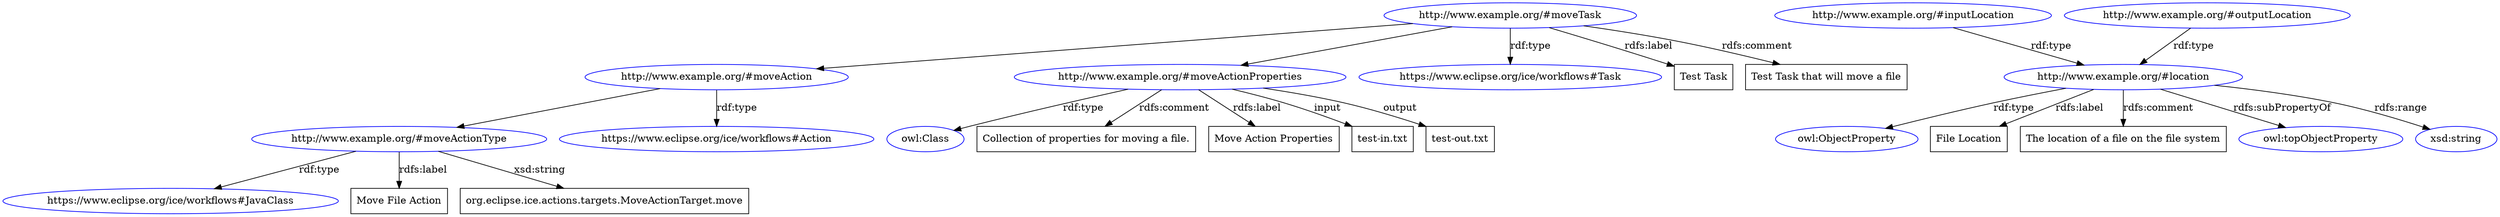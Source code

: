 digraph {
  charset="utf-8";

  // Edges
  "Rhttp://www.example.org/#moveActionType" -> "Rhttps://www.eclipse.org/ice/workflows#JavaClass" [label="rdf:type"];
  "Rhttp://www.example.org/#moveActionType" -> "LMove File Action" [label="rdfs:label"];
  "Rhttp://www.example.org/#moveActionType" -> "Lorg.eclipse.ice.actions.targets.MoveActionTarget.move" [label="xsd:string"];
  "Rhttp://www.example.org/#moveAction" -> "Rhttps://www.eclipse.org/ice/workflows#Action" [label="rdf:type"];
  "Rhttp://www.example.org/#moveAction" -> "Rhttp://www.example.org/#moveActionType" [label=""];
  "Rhttp://www.example.org/#location" -> "Rhttp://www.w3.org/2002/07/owl#ObjectProperty" [label="rdf:type"];
  "Rhttp://www.example.org/#location" -> "LFile Location" [label="rdfs:label"];
  "Rhttp://www.example.org/#location" -> "LThe location of a file on the file system" [label="rdfs:comment"];
  "Rhttp://www.example.org/#location" -> "Rhttp://www.w3.org/2002/07/owl#topObjectProperty" [label="rdfs:subPropertyOf"];
  "Rhttp://www.example.org/#location" -> "Rhttp://www.w3.org/2001/XMLSchema#string" [label="rdfs:range"];
  "Rhttp://www.example.org/#inputLocation" -> "Rhttp://www.example.org/#location" [label="rdf:type"];
  "Rhttp://www.example.org/#outputLocation" -> "Rhttp://www.example.org/#location" [label="rdf:type"];
  "Rhttp://www.example.org/#moveActionProperties" -> "Rhttp://www.w3.org/2002/07/owl#Class" [label="rdf:type"];
  "Rhttp://www.example.org/#moveActionProperties" -> "LCollection of properties for moving a file." [label="rdfs:comment"];
  "Rhttp://www.example.org/#moveActionProperties" -> "LMove Action Properties" [label="rdfs:label"];
  "Rhttp://www.example.org/#moveActionProperties" -> "Ltest-in.txt" [label="input"];
  "Rhttp://www.example.org/#moveActionProperties" -> "Ltest-out.txt" [label="output"];
  "Rhttp://www.example.org/#moveTask" -> "Rhttps://www.eclipse.org/ice/workflows#Task" [label="rdf:type"];
  "Rhttp://www.example.org/#moveTask" -> "LTest Task" [label="rdfs:label"];
  "Rhttp://www.example.org/#moveTask" -> "LTest Task that will move a file" [label="rdfs:comment"];
  "Rhttp://www.example.org/#moveTask" -> "Rhttp://www.example.org/#moveAction" [label=""];
  "Rhttp://www.example.org/#moveTask" -> "Rhttp://www.example.org/#moveActionProperties" [label=""];

  // Nodes
  "LCollection of properties for moving a file." [label="Collection of properties for moving a file.",shape=record];
  "LFile Location" [label="File Location",shape=record];
  "LMove Action Properties" [label="Move Action Properties",shape=record];
  "LMove File Action" [label="Move File Action",shape=record];
  "LTest Task" [label="Test Task",shape=record];
  "LTest Task that will move a file" [label="Test Task that will move a file",shape=record];
  "LThe location of a file on the file system" [label="The location of a file on the file system",shape=record];
  "Lorg.eclipse.ice.actions.targets.MoveActionTarget.move" [label="org.eclipse.ice.actions.targets.MoveActionTarget.move",shape=record];
  "Ltest-in.txt" [label="test-in.txt",shape=record];
  "Ltest-out.txt" [label="test-out.txt",shape=record];
  "Rhttp://www.example.org/#inputLocation" [URL="http://www.example.org/#inputLocation",label="http://www.example.org/#inputLocation",shape=ellipse,color=blue];
  "Rhttp://www.example.org/#location" [URL="http://www.example.org/#location",label="http://www.example.org/#location",shape=ellipse,color=blue];
  "Rhttp://www.example.org/#moveAction" [URL="http://www.example.org/#moveAction",label="http://www.example.org/#moveAction",shape=ellipse,color=blue];
  "Rhttp://www.example.org/#moveActionProperties" [URL="http://www.example.org/#moveActionProperties",label="http://www.example.org/#moveActionProperties",shape=ellipse,color=blue];
  "Rhttp://www.example.org/#moveActionType" [URL="http://www.example.org/#moveActionType",label="http://www.example.org/#moveActionType",shape=ellipse,color=blue];
  "Rhttp://www.example.org/#moveTask" [URL="http://www.example.org/#moveTask",label="http://www.example.org/#moveTask",shape=ellipse,color=blue];
  "Rhttp://www.example.org/#outputLocation" [URL="http://www.example.org/#outputLocation",label="http://www.example.org/#outputLocation",shape=ellipse,color=blue];
  "Rhttp://www.w3.org/2001/XMLSchema#string" [URL="http://www.w3.org/2001/XMLSchema#string",label="xsd:string",shape=ellipse,color=blue];
  "Rhttp://www.w3.org/2002/07/owl#Class" [URL="http://www.w3.org/2002/07/owl#Class",label="owl:Class",shape=ellipse,color=blue];
  "Rhttp://www.w3.org/2002/07/owl#ObjectProperty" [URL="http://www.w3.org/2002/07/owl#ObjectProperty",label="owl:ObjectProperty",shape=ellipse,color=blue];
  "Rhttp://www.w3.org/2002/07/owl#topObjectProperty" [URL="http://www.w3.org/2002/07/owl#topObjectProperty",label="owl:topObjectProperty",shape=ellipse,color=blue];
  "Rhttps://www.eclipse.org/ice/workflows#Action" [URL="https://www.eclipse.org/ice/workflows#Action",label="https://www.eclipse.org/ice/workflows#Action",shape=ellipse,color=blue];
  "Rhttps://www.eclipse.org/ice/workflows#JavaClass" [URL="https://www.eclipse.org/ice/workflows#JavaClass",label="https://www.eclipse.org/ice/workflows#JavaClass",shape=ellipse,color=blue];
  "Rhttps://www.eclipse.org/ice/workflows#Task" [URL="https://www.eclipse.org/ice/workflows#Task",label="https://www.eclipse.org/ice/workflows#Task",shape=ellipse,color=blue];
}